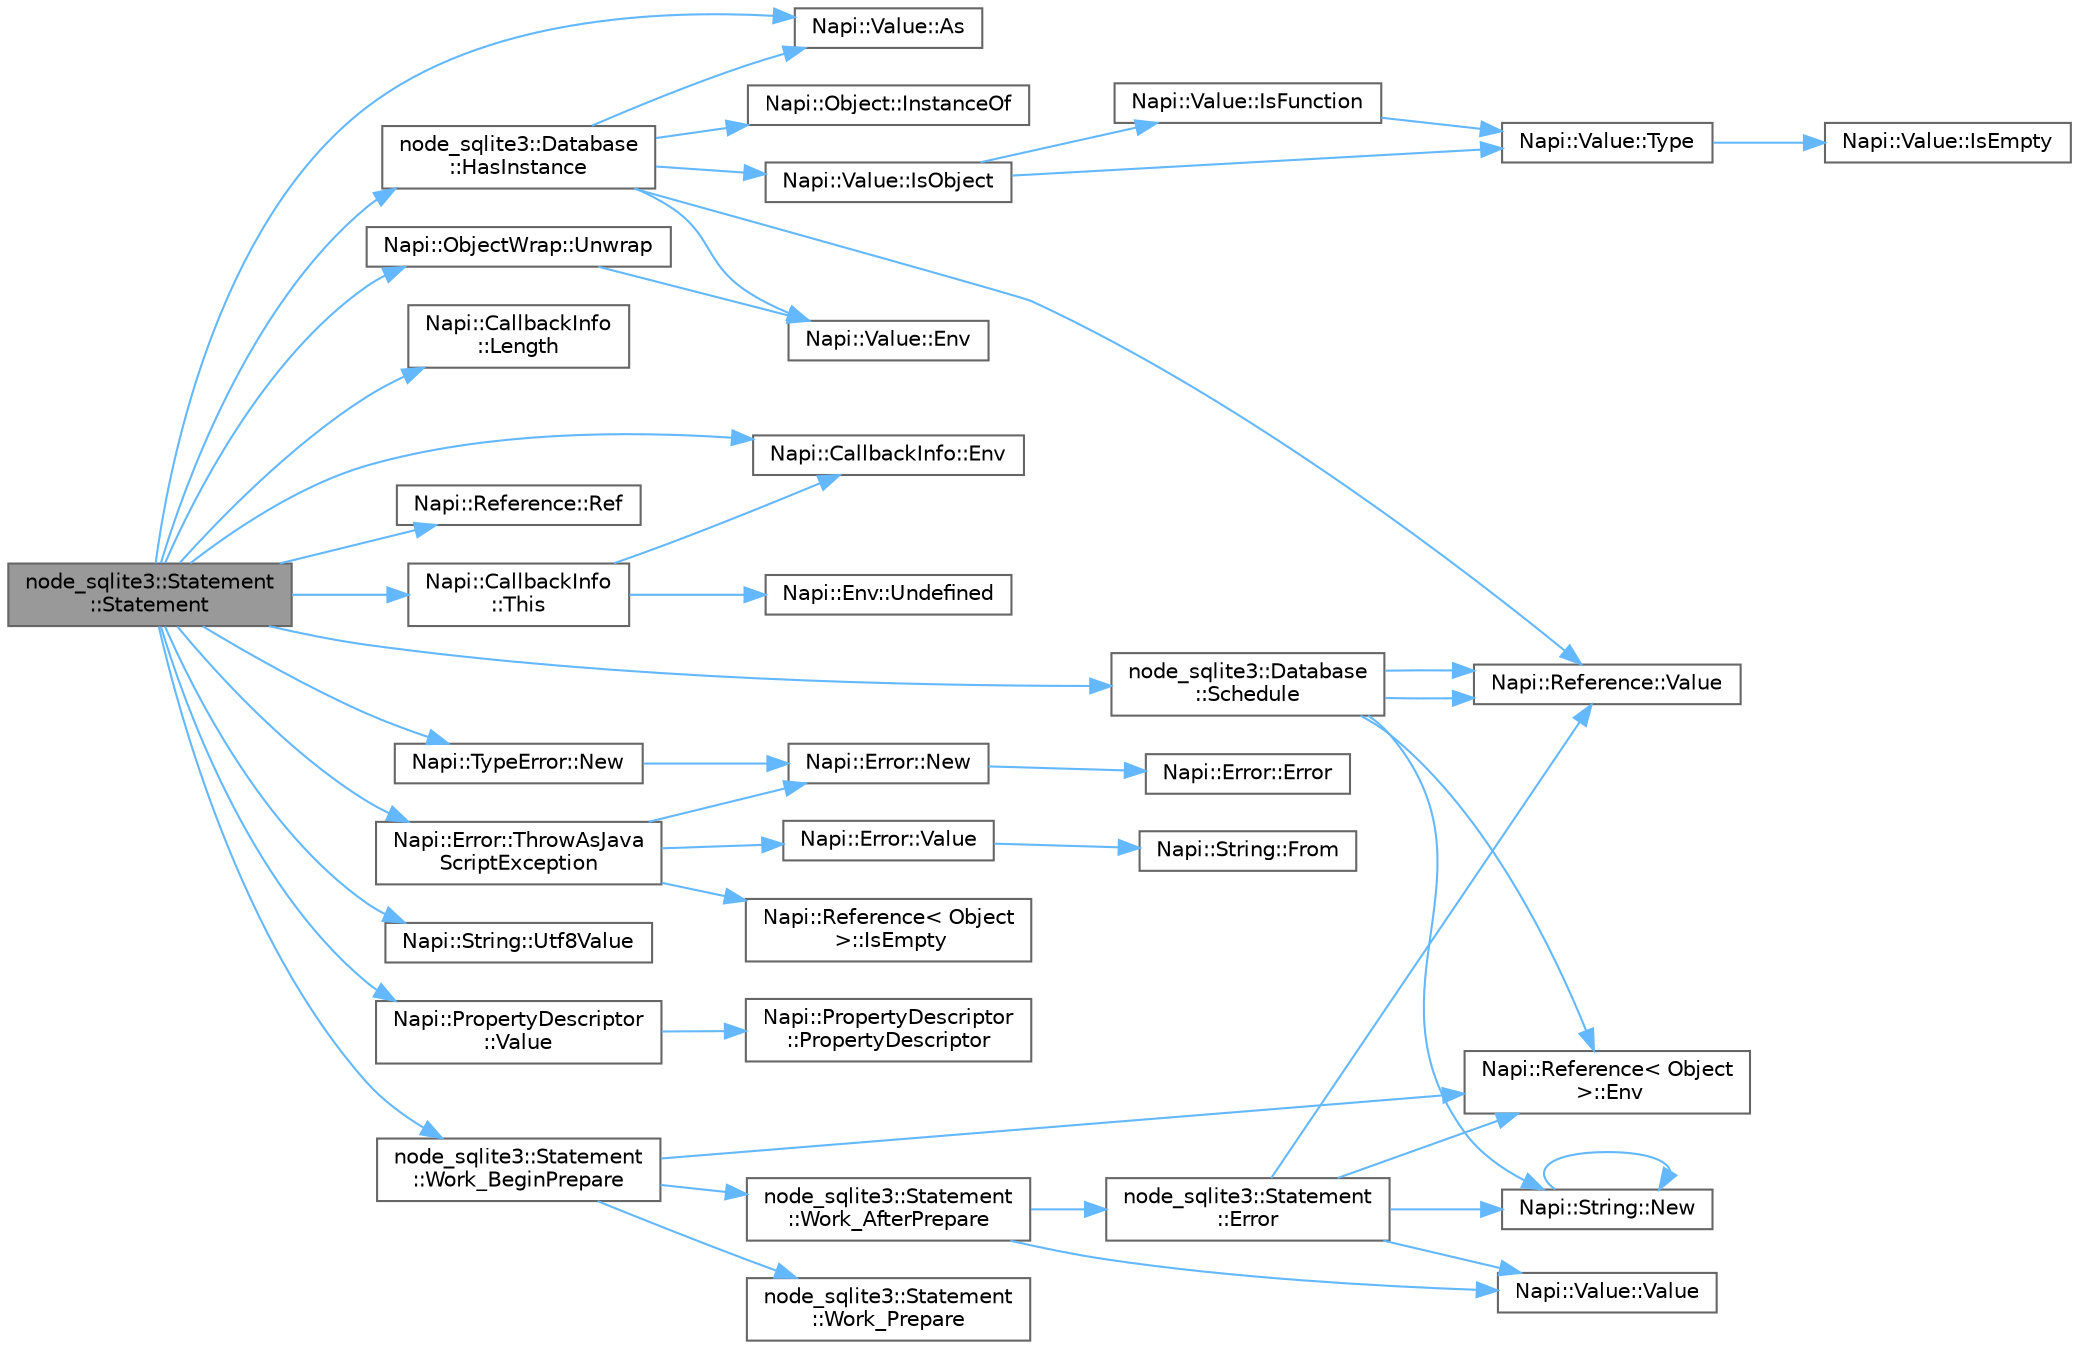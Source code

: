 digraph "node_sqlite3::Statement::Statement"
{
 // LATEX_PDF_SIZE
  bgcolor="transparent";
  edge [fontname=Helvetica,fontsize=10,labelfontname=Helvetica,labelfontsize=10];
  node [fontname=Helvetica,fontsize=10,shape=box,height=0.2,width=0.4];
  rankdir="LR";
  Node1 [id="Node000001",label="node_sqlite3::Statement\l::Statement",height=0.2,width=0.4,color="gray40", fillcolor="grey60", style="filled", fontcolor="black",tooltip=" "];
  Node1 -> Node2 [id="edge1_Node000001_Node000002",color="steelblue1",style="solid",tooltip=" "];
  Node2 [id="Node000002",label="Napi::Value::As",height=0.2,width=0.4,color="grey40", fillcolor="white", style="filled",URL="$class_napi_1_1_value.html#a9c1a9c4eca9617b0aafbe311c946982a",tooltip=" "];
  Node1 -> Node3 [id="edge2_Node000001_Node000003",color="steelblue1",style="solid",tooltip=" "];
  Node3 [id="Node000003",label="Napi::CallbackInfo::Env",height=0.2,width=0.4,color="grey40", fillcolor="white", style="filled",URL="$class_napi_1_1_callback_info.html#af5dda76cc6b32aa6816f60437249fa5c",tooltip=" "];
  Node1 -> Node4 [id="edge3_Node000001_Node000004",color="steelblue1",style="solid",tooltip=" "];
  Node4 [id="Node000004",label="node_sqlite3::Database\l::HasInstance",height=0.2,width=0.4,color="grey40", fillcolor="white", style="filled",URL="$classnode__sqlite3_1_1_database.html#ae0f3eaca6a75e3a7c4c7683a6e1d1da3",tooltip=" "];
  Node4 -> Node2 [id="edge4_Node000004_Node000002",color="steelblue1",style="solid",tooltip=" "];
  Node4 -> Node5 [id="edge5_Node000004_Node000005",color="steelblue1",style="solid",tooltip=" "];
  Node5 [id="Node000005",label="Napi::Value::Env",height=0.2,width=0.4,color="grey40", fillcolor="white", style="filled",URL="$class_napi_1_1_value.html#a1e1930afac70f2811a222c363d892a42",tooltip="Gets the environment the value is associated with."];
  Node4 -> Node6 [id="edge6_Node000004_Node000006",color="steelblue1",style="solid",tooltip=" "];
  Node6 [id="Node000006",label="Napi::Object::InstanceOf",height=0.2,width=0.4,color="grey40", fillcolor="white", style="filled",URL="$class_napi_1_1_object.html#a109697df6456b29ab46c8c9e381e5ecc",tooltip=" "];
  Node4 -> Node7 [id="edge7_Node000004_Node000007",color="steelblue1",style="solid",tooltip=" "];
  Node7 [id="Node000007",label="Napi::Value::IsObject",height=0.2,width=0.4,color="grey40", fillcolor="white", style="filled",URL="$class_napi_1_1_value.html#ae5bd652acc39256b28fe89e23720c164",tooltip="Tests if a value is a JavaScript object."];
  Node7 -> Node8 [id="edge8_Node000007_Node000008",color="steelblue1",style="solid",tooltip=" "];
  Node8 [id="Node000008",label="Napi::Value::IsFunction",height=0.2,width=0.4,color="grey40", fillcolor="white", style="filled",URL="$class_napi_1_1_value.html#ae8a76974575d2a58c7aa69e43b6bc70a",tooltip="Tests if a value is a JavaScript function."];
  Node8 -> Node9 [id="edge9_Node000008_Node000009",color="steelblue1",style="solid",tooltip=" "];
  Node9 [id="Node000009",label="Napi::Value::Type",height=0.2,width=0.4,color="grey40", fillcolor="white", style="filled",URL="$class_napi_1_1_value.html#a5da2e4f1a5a6b237159c4cfbd0866281",tooltip="Gets the type of the value."];
  Node9 -> Node10 [id="edge10_Node000009_Node000010",color="steelblue1",style="solid",tooltip=" "];
  Node10 [id="Node000010",label="Napi::Value::IsEmpty",height=0.2,width=0.4,color="grey40", fillcolor="white", style="filled",URL="$class_napi_1_1_value.html#a988bdb3e9806beb7761b4ea864461005",tooltip=" "];
  Node7 -> Node9 [id="edge11_Node000007_Node000009",color="steelblue1",style="solid",tooltip=" "];
  Node4 -> Node11 [id="edge12_Node000004_Node000011",color="steelblue1",style="solid",tooltip=" "];
  Node11 [id="Node000011",label="Napi::Reference::Value",height=0.2,width=0.4,color="grey40", fillcolor="white", style="filled",URL="$class_napi_1_1_reference.html#ae7f2d23d1f33cdbcfb4aa1b89193c5ae",tooltip=" "];
  Node1 -> Node12 [id="edge13_Node000001_Node000012",color="steelblue1",style="solid",tooltip=" "];
  Node12 [id="Node000012",label="Napi::CallbackInfo\l::Length",height=0.2,width=0.4,color="grey40", fillcolor="white", style="filled",URL="$class_napi_1_1_callback_info.html#a2450a932822d15c570762a4a0d321fd8",tooltip=" "];
  Node1 -> Node13 [id="edge14_Node000001_Node000013",color="steelblue1",style="solid",tooltip=" "];
  Node13 [id="Node000013",label="Napi::TypeError::New",height=0.2,width=0.4,color="grey40", fillcolor="white", style="filled",URL="$class_napi_1_1_type_error.html#a61771d5e0220d480f810097af673da92",tooltip=" "];
  Node13 -> Node14 [id="edge15_Node000013_Node000014",color="steelblue1",style="solid",tooltip=" "];
  Node14 [id="Node000014",label="Napi::Error::New",height=0.2,width=0.4,color="grey40", fillcolor="white", style="filled",URL="$class_napi_1_1_error.html#a6a0571d56b4fcedf862b934a507a58ed",tooltip=" "];
  Node14 -> Node15 [id="edge16_Node000014_Node000015",color="steelblue1",style="solid",tooltip=" "];
  Node15 [id="Node000015",label="Napi::Error::Error",height=0.2,width=0.4,color="grey40", fillcolor="white", style="filled",URL="$class_napi_1_1_error.html#ac8db9066ce2adaa3b4fb27e7b48b39e6",tooltip=" "];
  Node1 -> Node16 [id="edge17_Node000001_Node000016",color="steelblue1",style="solid",tooltip=" "];
  Node16 [id="Node000016",label="Napi::Reference::Ref",height=0.2,width=0.4,color="grey40", fillcolor="white", style="filled",URL="$class_napi_1_1_reference.html#aa4a691ce6ed68117e5a4fabb1b594c75",tooltip=" "];
  Node1 -> Node17 [id="edge18_Node000001_Node000017",color="steelblue1",style="solid",tooltip=" "];
  Node17 [id="Node000017",label="node_sqlite3::Database\l::Schedule",height=0.2,width=0.4,color="grey40", fillcolor="white", style="filled",URL="$classnode__sqlite3_1_1_database.html#a0f7143c8b39176377f7c732477d5d734",tooltip=" "];
  Node17 -> Node18 [id="edge19_Node000017_Node000018",color="steelblue1",style="solid",tooltip=" "];
  Node18 [id="Node000018",label="Napi::Reference\< Object\l \>::Env",height=0.2,width=0.4,color="grey40", fillcolor="white", style="filled",URL="$class_napi_1_1_reference.html#a145936a59e9db2c455542576e76773ac",tooltip=" "];
  Node17 -> Node19 [id="edge20_Node000017_Node000019",color="steelblue1",style="solid",tooltip=" "];
  Node19 [id="Node000019",label="Napi::String::New",height=0.2,width=0.4,color="grey40", fillcolor="white", style="filled",URL="$class_napi_1_1_string.html#a6689d69d07bad4eea2be440333320925",tooltip="Creates a new String value from a UTF-8 encoded C++ string."];
  Node19 -> Node19 [id="edge21_Node000019_Node000019",color="steelblue1",style="solid",tooltip=" "];
  Node17 -> Node11 [id="edge22_Node000017_Node000011",color="steelblue1",style="solid",tooltip=" "];
  Node17 -> Node11 [id="edge23_Node000017_Node000011",color="steelblue1",style="solid",tooltip=" "];
  Node1 -> Node20 [id="edge24_Node000001_Node000020",color="steelblue1",style="solid",tooltip=" "];
  Node20 [id="Node000020",label="Napi::CallbackInfo\l::This",height=0.2,width=0.4,color="grey40", fillcolor="white", style="filled",URL="$class_napi_1_1_callback_info.html#a216112c90346f2d3701b2d8cc14591c9",tooltip=" "];
  Node20 -> Node3 [id="edge25_Node000020_Node000003",color="steelblue1",style="solid",tooltip=" "];
  Node20 -> Node21 [id="edge26_Node000020_Node000021",color="steelblue1",style="solid",tooltip=" "];
  Node21 [id="Node000021",label="Napi::Env::Undefined",height=0.2,width=0.4,color="grey40", fillcolor="white", style="filled",URL="$class_napi_1_1_env.html#ae4a30c185fcf9957e9af84c966a31677",tooltip=" "];
  Node1 -> Node22 [id="edge27_Node000001_Node000022",color="steelblue1",style="solid",tooltip=" "];
  Node22 [id="Node000022",label="Napi::Error::ThrowAsJava\lScriptException",height=0.2,width=0.4,color="grey40", fillcolor="white", style="filled",URL="$class_napi_1_1_error.html#af657bb938d951eccca6cf9e4983601d9",tooltip=" "];
  Node22 -> Node23 [id="edge28_Node000022_Node000023",color="steelblue1",style="solid",tooltip=" "];
  Node23 [id="Node000023",label="Napi::Reference\< Object\l \>::IsEmpty",height=0.2,width=0.4,color="grey40", fillcolor="white", style="filled",URL="$class_napi_1_1_reference.html#add921efd1d432fc4a60ec249f9fa7257",tooltip=" "];
  Node22 -> Node14 [id="edge29_Node000022_Node000014",color="steelblue1",style="solid",tooltip=" "];
  Node22 -> Node24 [id="edge30_Node000022_Node000024",color="steelblue1",style="solid",tooltip=" "];
  Node24 [id="Node000024",label="Napi::Error::Value",height=0.2,width=0.4,color="grey40", fillcolor="white", style="filled",URL="$class_napi_1_1_error.html#a6c7dc04ee866899cca8bfe9bbc76bbe3",tooltip=" "];
  Node24 -> Node25 [id="edge31_Node000024_Node000025",color="steelblue1",style="solid",tooltip=" "];
  Node25 [id="Node000025",label="Napi::String::From",height=0.2,width=0.4,color="grey40", fillcolor="white", style="filled",URL="$class_napi_1_1_string.html#ab56f3fbda9f7ef894ab032ee0ea31623",tooltip=" "];
  Node1 -> Node26 [id="edge32_Node000001_Node000026",color="steelblue1",style="solid",tooltip=" "];
  Node26 [id="Node000026",label="Napi::ObjectWrap::Unwrap",height=0.2,width=0.4,color="grey40", fillcolor="white", style="filled",URL="$class_napi_1_1_object_wrap.html#a01b0c689b46db5e5e8df49da100e6d32",tooltip=" "];
  Node26 -> Node5 [id="edge33_Node000026_Node000005",color="steelblue1",style="solid",tooltip=" "];
  Node1 -> Node27 [id="edge34_Node000001_Node000027",color="steelblue1",style="solid",tooltip=" "];
  Node27 [id="Node000027",label="Napi::String::Utf8Value",height=0.2,width=0.4,color="grey40", fillcolor="white", style="filled",URL="$class_napi_1_1_string.html#a37fa0f5e1f6f0681049e3e3a3dc46132",tooltip="Converts a String value to a UTF-8 encoded C++ string."];
  Node1 -> Node28 [id="edge35_Node000001_Node000028",color="steelblue1",style="solid",tooltip=" "];
  Node28 [id="Node000028",label="Napi::PropertyDescriptor\l::Value",height=0.2,width=0.4,color="grey40", fillcolor="white", style="filled",URL="$class_napi_1_1_property_descriptor.html#a30be11ee835fe628990a240e9df48002",tooltip=" "];
  Node28 -> Node29 [id="edge36_Node000028_Node000029",color="steelblue1",style="solid",tooltip=" "];
  Node29 [id="Node000029",label="Napi::PropertyDescriptor\l::PropertyDescriptor",height=0.2,width=0.4,color="grey40", fillcolor="white", style="filled",URL="$class_napi_1_1_property_descriptor.html#a2d5971898bedf9a4d3377f1b4f34286e",tooltip=" "];
  Node1 -> Node30 [id="edge37_Node000001_Node000030",color="steelblue1",style="solid",tooltip=" "];
  Node30 [id="Node000030",label="node_sqlite3::Statement\l::Work_BeginPrepare",height=0.2,width=0.4,color="grey40", fillcolor="white", style="filled",URL="$classnode__sqlite3_1_1_statement.html#a343c5241538d0a8222fd531c2103f413",tooltip=" "];
  Node30 -> Node18 [id="edge38_Node000030_Node000018",color="steelblue1",style="solid",tooltip=" "];
  Node30 -> Node31 [id="edge39_Node000030_Node000031",color="steelblue1",style="solid",tooltip=" "];
  Node31 [id="Node000031",label="node_sqlite3::Statement\l::Work_AfterPrepare",height=0.2,width=0.4,color="grey40", fillcolor="white", style="filled",URL="$classnode__sqlite3_1_1_statement.html#a3711cd1b1bcb86622663acb3077a1249",tooltip=" "];
  Node31 -> Node32 [id="edge40_Node000031_Node000032",color="steelblue1",style="solid",tooltip=" "];
  Node32 [id="Node000032",label="node_sqlite3::Statement\l::Error",height=0.2,width=0.4,color="grey40", fillcolor="white", style="filled",URL="$classnode__sqlite3_1_1_statement.html#a0adc30a125bb274dab2b66ce34bce2ae",tooltip=" "];
  Node32 -> Node18 [id="edge41_Node000032_Node000018",color="steelblue1",style="solid",tooltip=" "];
  Node32 -> Node19 [id="edge42_Node000032_Node000019",color="steelblue1",style="solid",tooltip=" "];
  Node32 -> Node11 [id="edge43_Node000032_Node000011",color="steelblue1",style="solid",tooltip=" "];
  Node32 -> Node33 [id="edge44_Node000032_Node000033",color="steelblue1",style="solid",tooltip=" "];
  Node33 [id="Node000033",label="Napi::Value::Value",height=0.2,width=0.4,color="grey40", fillcolor="white", style="filled",URL="$class_napi_1_1_value.html#a91352891b563fb744683240949e458e4",tooltip="Creates a new empty Value instance."];
  Node31 -> Node33 [id="edge45_Node000031_Node000033",color="steelblue1",style="solid",tooltip=" "];
  Node30 -> Node34 [id="edge46_Node000030_Node000034",color="steelblue1",style="solid",tooltip=" "];
  Node34 [id="Node000034",label="node_sqlite3::Statement\l::Work_Prepare",height=0.2,width=0.4,color="grey40", fillcolor="white", style="filled",URL="$classnode__sqlite3_1_1_statement.html#a2be4b001145ca66b25ff3b30a4ddab81",tooltip=" "];
}
